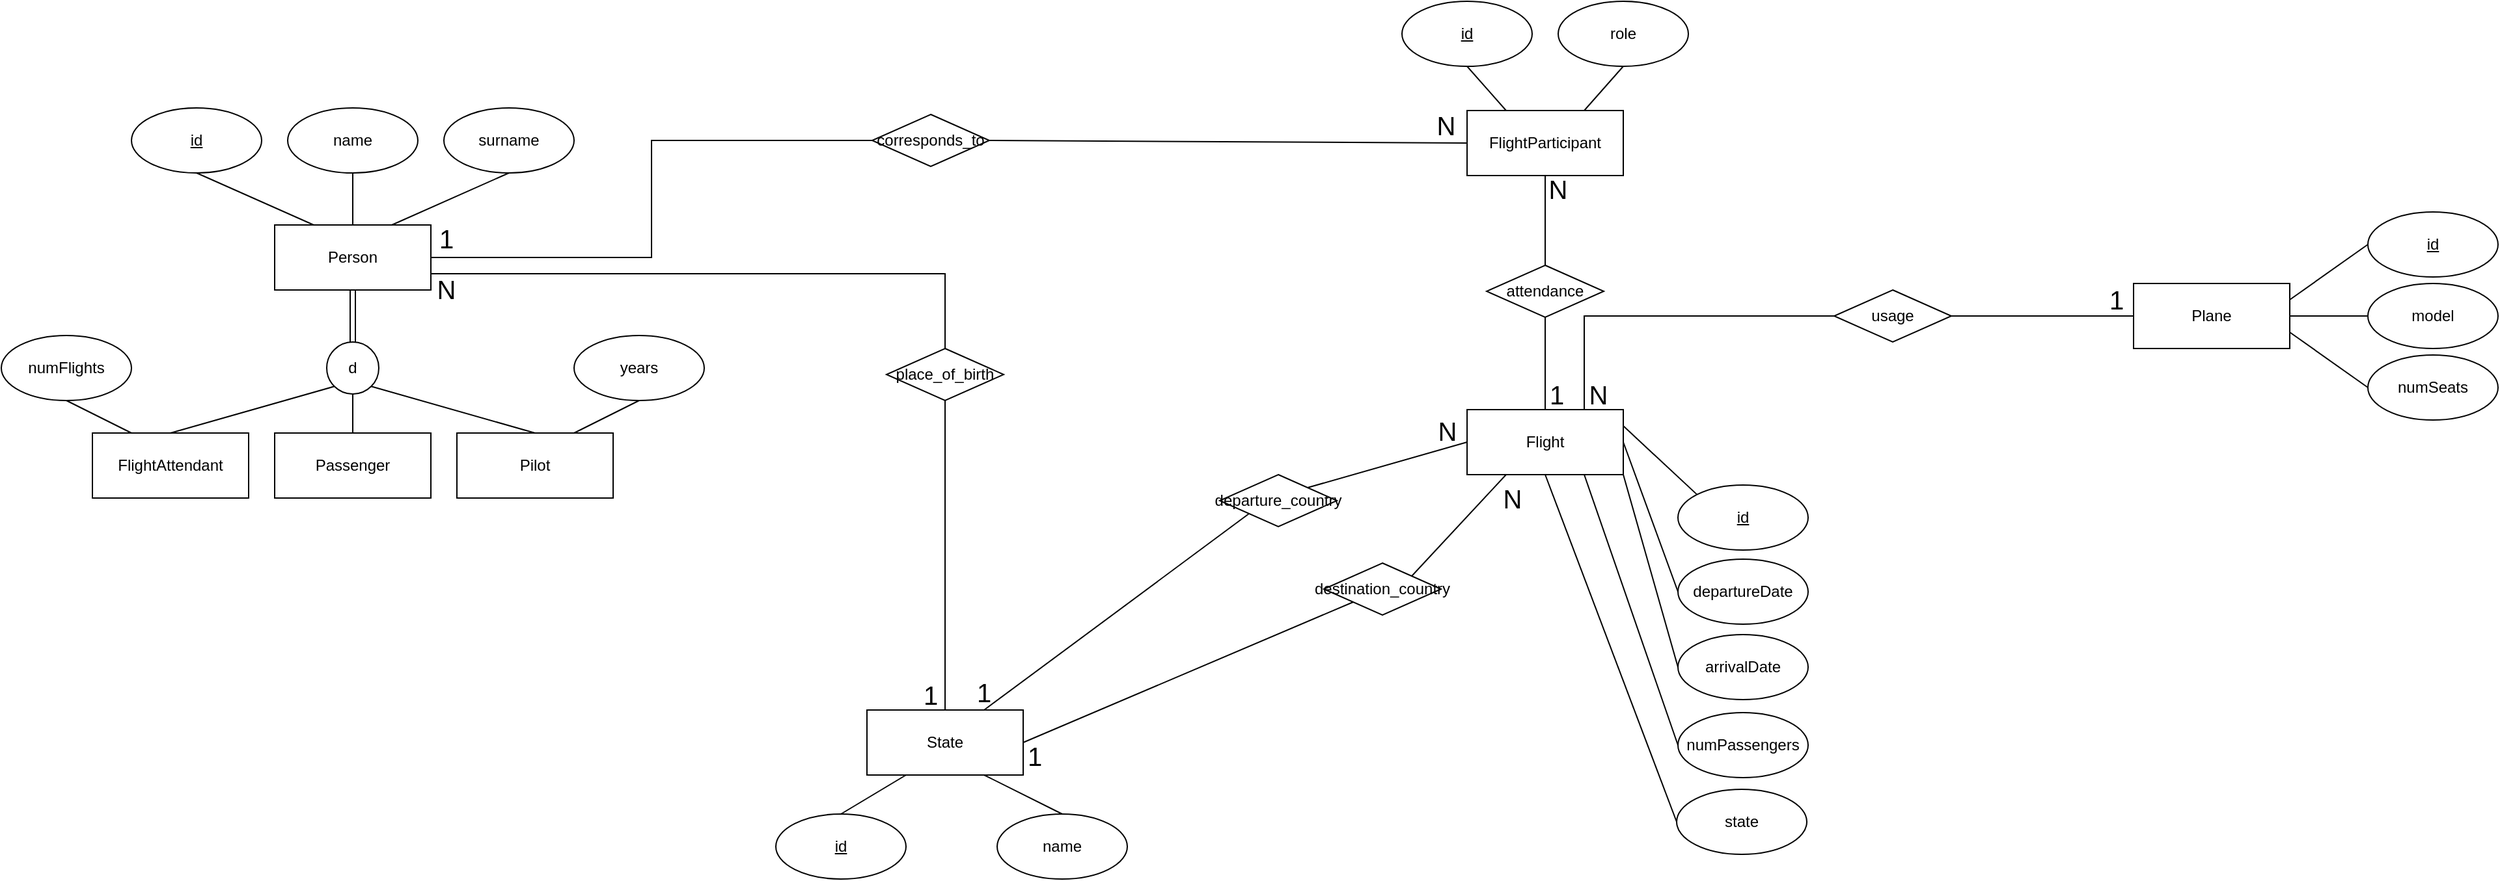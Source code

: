 <mxfile version="13.9.9" type="device"><diagram id="atEvzK4alZdg0fWnQQa2" name="Page-1"><mxGraphModel dx="1086" dy="1906" grid="1" gridSize="10" guides="1" tooltips="1" connect="1" arrows="1" fold="1" page="1" pageScale="1" pageWidth="850" pageHeight="1100" math="0" shadow="0"><root><mxCell id="0"/><mxCell id="1" parent="0"/><mxCell id="8_6xhvDG8jxJTICkIZWx-15" style="edgeStyle=none;rounded=0;orthogonalLoop=1;jettySize=auto;html=1;exitX=0.25;exitY=0;exitDx=0;exitDy=0;entryX=0.5;entryY=1;entryDx=0;entryDy=0;endArrow=none;endFill=0;" parent="1" source="8_6xhvDG8jxJTICkIZWx-2" target="8_6xhvDG8jxJTICkIZWx-4" edge="1"><mxGeometry relative="1" as="geometry"/></mxCell><mxCell id="8_6xhvDG8jxJTICkIZWx-16" style="edgeStyle=none;rounded=0;orthogonalLoop=1;jettySize=auto;html=1;exitX=0.5;exitY=0;exitDx=0;exitDy=0;entryX=0.5;entryY=1;entryDx=0;entryDy=0;endArrow=none;endFill=0;" parent="1" source="8_6xhvDG8jxJTICkIZWx-2" target="8_6xhvDG8jxJTICkIZWx-6" edge="1"><mxGeometry relative="1" as="geometry"/></mxCell><mxCell id="8_6xhvDG8jxJTICkIZWx-17" style="edgeStyle=none;rounded=0;orthogonalLoop=1;jettySize=auto;html=1;exitX=0.75;exitY=0;exitDx=0;exitDy=0;entryX=0.5;entryY=1;entryDx=0;entryDy=0;endArrow=none;endFill=0;" parent="1" source="8_6xhvDG8jxJTICkIZWx-2" target="8_6xhvDG8jxJTICkIZWx-7" edge="1"><mxGeometry relative="1" as="geometry"/></mxCell><mxCell id="8_6xhvDG8jxJTICkIZWx-19" style="edgeStyle=none;rounded=0;orthogonalLoop=1;jettySize=auto;html=1;exitX=0.5;exitY=1;exitDx=0;exitDy=0;entryX=0.5;entryY=0;entryDx=0;entryDy=0;endArrow=none;endFill=0;shape=link;" parent="1" source="8_6xhvDG8jxJTICkIZWx-2" target="8_6xhvDG8jxJTICkIZWx-18" edge="1"><mxGeometry relative="1" as="geometry"/></mxCell><mxCell id="8_6xhvDG8jxJTICkIZWx-39" style="edgeStyle=orthogonalEdgeStyle;rounded=0;orthogonalLoop=1;jettySize=auto;html=1;exitX=1;exitY=0.75;exitDx=0;exitDy=0;entryX=0.5;entryY=0;entryDx=0;entryDy=0;endArrow=none;endFill=0;fontSize=20;" parent="1" source="8_6xhvDG8jxJTICkIZWx-2" target="8_6xhvDG8jxJTICkIZWx-34" edge="1"><mxGeometry relative="1" as="geometry"/></mxCell><mxCell id="8_6xhvDG8jxJTICkIZWx-49" style="edgeStyle=orthogonalEdgeStyle;rounded=0;orthogonalLoop=1;jettySize=auto;html=1;exitX=1;exitY=0.5;exitDx=0;exitDy=0;entryX=0;entryY=0.5;entryDx=0;entryDy=0;endArrow=none;endFill=0;fontSize=20;" parent="1" source="8_6xhvDG8jxJTICkIZWx-2" target="8_6xhvDG8jxJTICkIZWx-48" edge="1"><mxGeometry relative="1" as="geometry"/></mxCell><mxCell id="8_6xhvDG8jxJTICkIZWx-2" value="Person" style="rounded=0;whiteSpace=wrap;html=1;" parent="1" vertex="1"><mxGeometry x="372" y="130" width="120" height="50" as="geometry"/></mxCell><mxCell id="8_6xhvDG8jxJTICkIZWx-4" value="id" style="ellipse;whiteSpace=wrap;html=1;fontStyle=4" parent="1" vertex="1"><mxGeometry x="262" y="40" width="100" height="50" as="geometry"/></mxCell><mxCell id="8_6xhvDG8jxJTICkIZWx-6" value="name" style="ellipse;whiteSpace=wrap;html=1;fontStyle=0" parent="1" vertex="1"><mxGeometry x="382" y="40" width="100" height="50" as="geometry"/></mxCell><mxCell id="8_6xhvDG8jxJTICkIZWx-7" value="surname" style="ellipse;whiteSpace=wrap;html=1;fontStyle=0" parent="1" vertex="1"><mxGeometry x="502" y="40" width="100" height="50" as="geometry"/></mxCell><mxCell id="8_6xhvDG8jxJTICkIZWx-35" style="edgeStyle=none;rounded=0;orthogonalLoop=1;jettySize=auto;html=1;exitX=0.5;exitY=0;exitDx=0;exitDy=0;entryX=0.5;entryY=1;entryDx=0;entryDy=0;endArrow=none;endFill=0;" parent="1" source="8_6xhvDG8jxJTICkIZWx-10" target="8_6xhvDG8jxJTICkIZWx-34" edge="1"><mxGeometry relative="1" as="geometry"/></mxCell><mxCell id="8_6xhvDG8jxJTICkIZWx-10" value="State" style="rounded=0;whiteSpace=wrap;html=1;" parent="1" vertex="1"><mxGeometry x="827" y="503" width="120" height="50" as="geometry"/></mxCell><mxCell id="8_6xhvDG8jxJTICkIZWx-30" style="edgeStyle=none;rounded=0;orthogonalLoop=1;jettySize=auto;html=1;exitX=0.5;exitY=0;exitDx=0;exitDy=0;entryX=0.25;entryY=1;entryDx=0;entryDy=0;endArrow=none;endFill=0;" parent="1" source="8_6xhvDG8jxJTICkIZWx-11" target="8_6xhvDG8jxJTICkIZWx-10" edge="1"><mxGeometry relative="1" as="geometry"/></mxCell><mxCell id="8_6xhvDG8jxJTICkIZWx-11" value="id" style="ellipse;whiteSpace=wrap;html=1;fontStyle=4" parent="1" vertex="1"><mxGeometry x="757" y="583" width="100" height="50" as="geometry"/></mxCell><mxCell id="8_6xhvDG8jxJTICkIZWx-32" style="edgeStyle=none;rounded=0;orthogonalLoop=1;jettySize=auto;html=1;exitX=0.5;exitY=0;exitDx=0;exitDy=0;entryX=0.75;entryY=1;entryDx=0;entryDy=0;endArrow=none;endFill=0;" parent="1" source="8_6xhvDG8jxJTICkIZWx-12" target="8_6xhvDG8jxJTICkIZWx-10" edge="1"><mxGeometry relative="1" as="geometry"/></mxCell><mxCell id="8_6xhvDG8jxJTICkIZWx-12" value="name" style="ellipse;whiteSpace=wrap;html=1;fontStyle=0" parent="1" vertex="1"><mxGeometry x="927" y="583" width="100" height="50" as="geometry"/></mxCell><mxCell id="8_6xhvDG8jxJTICkIZWx-23" style="edgeStyle=none;rounded=0;orthogonalLoop=1;jettySize=auto;html=1;exitX=0;exitY=1;exitDx=0;exitDy=0;entryX=0.5;entryY=0;entryDx=0;entryDy=0;endArrow=none;endFill=0;" parent="1" source="8_6xhvDG8jxJTICkIZWx-18" target="8_6xhvDG8jxJTICkIZWx-20" edge="1"><mxGeometry relative="1" as="geometry"/></mxCell><mxCell id="8_6xhvDG8jxJTICkIZWx-24" style="edgeStyle=none;rounded=0;orthogonalLoop=1;jettySize=auto;html=1;exitX=0.5;exitY=1;exitDx=0;exitDy=0;entryX=0.5;entryY=0;entryDx=0;entryDy=0;endArrow=none;endFill=0;" parent="1" source="8_6xhvDG8jxJTICkIZWx-18" target="8_6xhvDG8jxJTICkIZWx-21" edge="1"><mxGeometry relative="1" as="geometry"/></mxCell><mxCell id="8_6xhvDG8jxJTICkIZWx-25" style="edgeStyle=none;rounded=0;orthogonalLoop=1;jettySize=auto;html=1;exitX=1;exitY=1;exitDx=0;exitDy=0;entryX=0.5;entryY=0;entryDx=0;entryDy=0;endArrow=none;endFill=0;" parent="1" source="8_6xhvDG8jxJTICkIZWx-18" target="8_6xhvDG8jxJTICkIZWx-22" edge="1"><mxGeometry relative="1" as="geometry"/></mxCell><mxCell id="8_6xhvDG8jxJTICkIZWx-18" value="d" style="ellipse;whiteSpace=wrap;html=1;aspect=fixed;" parent="1" vertex="1"><mxGeometry x="412" y="220" width="40" height="40" as="geometry"/></mxCell><mxCell id="8_6xhvDG8jxJTICkIZWx-29" style="edgeStyle=none;rounded=0;orthogonalLoop=1;jettySize=auto;html=1;exitX=0.25;exitY=0;exitDx=0;exitDy=0;entryX=0.5;entryY=1;entryDx=0;entryDy=0;endArrow=none;endFill=0;" parent="1" source="8_6xhvDG8jxJTICkIZWx-20" target="8_6xhvDG8jxJTICkIZWx-28" edge="1"><mxGeometry relative="1" as="geometry"/></mxCell><mxCell id="8_6xhvDG8jxJTICkIZWx-20" value="FlightAttendant" style="rounded=0;whiteSpace=wrap;html=1;" parent="1" vertex="1"><mxGeometry x="232" y="290" width="120" height="50" as="geometry"/></mxCell><mxCell id="8_6xhvDG8jxJTICkIZWx-21" value="Passenger" style="rounded=0;whiteSpace=wrap;html=1;" parent="1" vertex="1"><mxGeometry x="372" y="290" width="120" height="50" as="geometry"/></mxCell><mxCell id="8_6xhvDG8jxJTICkIZWx-27" style="edgeStyle=none;rounded=0;orthogonalLoop=1;jettySize=auto;html=1;exitX=0.75;exitY=0;exitDx=0;exitDy=0;entryX=0.5;entryY=1;entryDx=0;entryDy=0;endArrow=none;endFill=0;" parent="1" source="8_6xhvDG8jxJTICkIZWx-22" target="8_6xhvDG8jxJTICkIZWx-26" edge="1"><mxGeometry relative="1" as="geometry"/></mxCell><mxCell id="8_6xhvDG8jxJTICkIZWx-22" value="Pilot" style="rounded=0;whiteSpace=wrap;html=1;" parent="1" vertex="1"><mxGeometry x="512" y="290" width="120" height="50" as="geometry"/></mxCell><mxCell id="8_6xhvDG8jxJTICkIZWx-26" value="years" style="ellipse;whiteSpace=wrap;html=1;fontStyle=0" parent="1" vertex="1"><mxGeometry x="602" y="215" width="100" height="50" as="geometry"/></mxCell><mxCell id="8_6xhvDG8jxJTICkIZWx-28" value="numFlights" style="ellipse;whiteSpace=wrap;html=1;fontStyle=0" parent="1" vertex="1"><mxGeometry x="162" y="215" width="100" height="50" as="geometry"/></mxCell><mxCell id="8_6xhvDG8jxJTICkIZWx-34" value="place_of_birth" style="rhombus;whiteSpace=wrap;html=1;" parent="1" vertex="1"><mxGeometry x="842" y="225" width="90" height="40" as="geometry"/></mxCell><mxCell id="8_6xhvDG8jxJTICkIZWx-37" value="1" style="text;html=1;strokeColor=none;fillColor=none;align=center;verticalAlign=middle;whiteSpace=wrap;rounded=0;fontSize=20;" parent="1" vertex="1"><mxGeometry x="856" y="481" width="40" height="20" as="geometry"/></mxCell><mxCell id="8_6xhvDG8jxJTICkIZWx-38" value="N" style="text;html=1;strokeColor=none;fillColor=none;align=center;verticalAlign=middle;whiteSpace=wrap;rounded=0;fontSize=20;" parent="1" vertex="1"><mxGeometry x="484" y="169" width="40" height="20" as="geometry"/></mxCell><mxCell id="8_6xhvDG8jxJTICkIZWx-46" style="rounded=0;orthogonalLoop=1;jettySize=auto;html=1;exitX=0.25;exitY=0;exitDx=0;exitDy=0;entryX=0.5;entryY=1;entryDx=0;entryDy=0;endArrow=none;endFill=0;fontSize=20;" parent="1" source="8_6xhvDG8jxJTICkIZWx-41" target="8_6xhvDG8jxJTICkIZWx-44" edge="1"><mxGeometry relative="1" as="geometry"/></mxCell><mxCell id="8_6xhvDG8jxJTICkIZWx-47" style="edgeStyle=none;rounded=0;orthogonalLoop=1;jettySize=auto;html=1;exitX=0.75;exitY=0;exitDx=0;exitDy=0;entryX=0.5;entryY=1;entryDx=0;entryDy=0;endArrow=none;endFill=0;fontSize=20;" parent="1" source="8_6xhvDG8jxJTICkIZWx-41" target="8_6xhvDG8jxJTICkIZWx-45" edge="1"><mxGeometry relative="1" as="geometry"/></mxCell><mxCell id="8_6xhvDG8jxJTICkIZWx-54" style="edgeStyle=orthogonalEdgeStyle;rounded=0;orthogonalLoop=1;jettySize=auto;html=1;exitX=0.5;exitY=1;exitDx=0;exitDy=0;entryX=0.5;entryY=0;entryDx=0;entryDy=0;endArrow=none;endFill=0;fontSize=20;" parent="1" source="8_6xhvDG8jxJTICkIZWx-41" target="8_6xhvDG8jxJTICkIZWx-53" edge="1"><mxGeometry relative="1" as="geometry"/></mxCell><mxCell id="8_6xhvDG8jxJTICkIZWx-41" value="FlightParticipant" style="rounded=0;whiteSpace=wrap;html=1;" parent="1" vertex="1"><mxGeometry x="1288" y="42" width="120" height="50" as="geometry"/></mxCell><mxCell id="8_6xhvDG8jxJTICkIZWx-62" style="rounded=0;orthogonalLoop=1;jettySize=auto;html=1;exitX=0;exitY=0.5;exitDx=0;exitDy=0;entryX=1;entryY=0;entryDx=0;entryDy=0;endArrow=none;endFill=0;fontSize=20;" parent="1" source="8_6xhvDG8jxJTICkIZWx-42" target="8_6xhvDG8jxJTICkIZWx-60" edge="1"><mxGeometry relative="1" as="geometry"/></mxCell><mxCell id="8_6xhvDG8jxJTICkIZWx-63" style="edgeStyle=none;rounded=0;orthogonalLoop=1;jettySize=auto;html=1;exitX=0.25;exitY=1;exitDx=0;exitDy=0;entryX=1;entryY=0;entryDx=0;entryDy=0;endArrow=none;endFill=0;fontSize=20;" parent="1" source="8_6xhvDG8jxJTICkIZWx-42" target="8_6xhvDG8jxJTICkIZWx-61" edge="1"><mxGeometry relative="1" as="geometry"/></mxCell><mxCell id="8_6xhvDG8jxJTICkIZWx-78" style="edgeStyle=none;rounded=0;orthogonalLoop=1;jettySize=auto;html=1;exitX=1;exitY=0.25;exitDx=0;exitDy=0;entryX=0;entryY=0;entryDx=0;entryDy=0;endArrow=none;endFill=0;fontSize=20;" parent="1" source="8_6xhvDG8jxJTICkIZWx-42" target="8_6xhvDG8jxJTICkIZWx-72" edge="1"><mxGeometry relative="1" as="geometry"/></mxCell><mxCell id="8_6xhvDG8jxJTICkIZWx-79" style="edgeStyle=none;rounded=0;orthogonalLoop=1;jettySize=auto;html=1;exitX=1;exitY=0.5;exitDx=0;exitDy=0;entryX=0;entryY=0.5;entryDx=0;entryDy=0;endArrow=none;endFill=0;fontSize=20;" parent="1" source="8_6xhvDG8jxJTICkIZWx-42" target="8_6xhvDG8jxJTICkIZWx-73" edge="1"><mxGeometry relative="1" as="geometry"/></mxCell><mxCell id="8_6xhvDG8jxJTICkIZWx-80" style="edgeStyle=none;rounded=0;orthogonalLoop=1;jettySize=auto;html=1;exitX=1;exitY=1;exitDx=0;exitDy=0;entryX=0;entryY=0.5;entryDx=0;entryDy=0;endArrow=none;endFill=0;fontSize=20;" parent="1" source="8_6xhvDG8jxJTICkIZWx-42" target="8_6xhvDG8jxJTICkIZWx-74" edge="1"><mxGeometry relative="1" as="geometry"/></mxCell><mxCell id="8_6xhvDG8jxJTICkIZWx-81" style="edgeStyle=none;rounded=0;orthogonalLoop=1;jettySize=auto;html=1;exitX=0.75;exitY=1;exitDx=0;exitDy=0;entryX=0;entryY=0.5;entryDx=0;entryDy=0;endArrow=none;endFill=0;fontSize=20;" parent="1" source="8_6xhvDG8jxJTICkIZWx-42" target="8_6xhvDG8jxJTICkIZWx-75" edge="1"><mxGeometry relative="1" as="geometry"/></mxCell><mxCell id="8_6xhvDG8jxJTICkIZWx-82" style="edgeStyle=none;rounded=0;orthogonalLoop=1;jettySize=auto;html=1;exitX=0.5;exitY=1;exitDx=0;exitDy=0;entryX=0;entryY=0.5;entryDx=0;entryDy=0;endArrow=none;endFill=0;fontSize=20;" parent="1" source="8_6xhvDG8jxJTICkIZWx-42" target="8_6xhvDG8jxJTICkIZWx-76" edge="1"><mxGeometry relative="1" as="geometry"/></mxCell><mxCell id="8_6xhvDG8jxJTICkIZWx-84" style="edgeStyle=orthogonalEdgeStyle;rounded=0;orthogonalLoop=1;jettySize=auto;html=1;exitX=0.75;exitY=0;exitDx=0;exitDy=0;entryX=0;entryY=0.5;entryDx=0;entryDy=0;endArrow=none;endFill=0;fontSize=20;" parent="1" source="8_6xhvDG8jxJTICkIZWx-42" target="8_6xhvDG8jxJTICkIZWx-83" edge="1"><mxGeometry relative="1" as="geometry"/></mxCell><mxCell id="8_6xhvDG8jxJTICkIZWx-42" value="Flight" style="rounded=0;whiteSpace=wrap;html=1;" parent="1" vertex="1"><mxGeometry x="1288" y="272" width="120" height="50" as="geometry"/></mxCell><mxCell id="8_6xhvDG8jxJTICkIZWx-90" style="rounded=0;orthogonalLoop=1;jettySize=auto;html=1;exitX=1;exitY=0.5;exitDx=0;exitDy=0;entryX=0;entryY=0.5;entryDx=0;entryDy=0;endArrow=none;endFill=0;fontSize=20;" parent="1" source="8_6xhvDG8jxJTICkIZWx-43" target="8_6xhvDG8jxJTICkIZWx-87" edge="1"><mxGeometry relative="1" as="geometry"/></mxCell><mxCell id="8_6xhvDG8jxJTICkIZWx-91" style="edgeStyle=none;rounded=0;orthogonalLoop=1;jettySize=auto;html=1;exitX=1;exitY=0.25;exitDx=0;exitDy=0;entryX=0;entryY=0.5;entryDx=0;entryDy=0;endArrow=none;endFill=0;fontSize=20;" parent="1" source="8_6xhvDG8jxJTICkIZWx-43" target="8_6xhvDG8jxJTICkIZWx-86" edge="1"><mxGeometry relative="1" as="geometry"/></mxCell><mxCell id="8_6xhvDG8jxJTICkIZWx-93" style="edgeStyle=none;rounded=0;orthogonalLoop=1;jettySize=auto;html=1;exitX=1;exitY=0.75;exitDx=0;exitDy=0;entryX=0;entryY=0.5;entryDx=0;entryDy=0;endArrow=none;endFill=0;fontSize=20;" parent="1" source="8_6xhvDG8jxJTICkIZWx-43" target="8_6xhvDG8jxJTICkIZWx-89" edge="1"><mxGeometry relative="1" as="geometry"/></mxCell><mxCell id="8_6xhvDG8jxJTICkIZWx-43" value="Plane" style="rounded=0;whiteSpace=wrap;html=1;" parent="1" vertex="1"><mxGeometry x="1800" y="175" width="120" height="50" as="geometry"/></mxCell><mxCell id="8_6xhvDG8jxJTICkIZWx-44" value="id" style="ellipse;whiteSpace=wrap;html=1;fontStyle=4" parent="1" vertex="1"><mxGeometry x="1238" y="-42" width="100" height="50" as="geometry"/></mxCell><mxCell id="8_6xhvDG8jxJTICkIZWx-45" value="role" style="ellipse;whiteSpace=wrap;html=1;fontStyle=0" parent="1" vertex="1"><mxGeometry x="1358" y="-42" width="100" height="50" as="geometry"/></mxCell><mxCell id="8_6xhvDG8jxJTICkIZWx-50" style="edgeStyle=none;rounded=0;orthogonalLoop=1;jettySize=auto;html=1;exitX=1;exitY=0.5;exitDx=0;exitDy=0;entryX=0;entryY=0.5;entryDx=0;entryDy=0;endArrow=none;endFill=0;fontSize=20;" parent="1" source="8_6xhvDG8jxJTICkIZWx-48" target="8_6xhvDG8jxJTICkIZWx-41" edge="1"><mxGeometry relative="1" as="geometry"/></mxCell><mxCell id="8_6xhvDG8jxJTICkIZWx-48" value="corresponds_to" style="rhombus;whiteSpace=wrap;html=1;" parent="1" vertex="1"><mxGeometry x="831" y="45" width="90" height="40" as="geometry"/></mxCell><mxCell id="8_6xhvDG8jxJTICkIZWx-51" value="1" style="text;html=1;strokeColor=none;fillColor=none;align=center;verticalAlign=middle;whiteSpace=wrap;rounded=0;fontSize=20;" parent="1" vertex="1"><mxGeometry x="484" y="130" width="40" height="20" as="geometry"/></mxCell><mxCell id="8_6xhvDG8jxJTICkIZWx-52" value="N" style="text;html=1;strokeColor=none;fillColor=none;align=center;verticalAlign=middle;whiteSpace=wrap;rounded=0;fontSize=20;" parent="1" vertex="1"><mxGeometry x="1252" y="43" width="40" height="20" as="geometry"/></mxCell><mxCell id="8_6xhvDG8jxJTICkIZWx-55" style="edgeStyle=orthogonalEdgeStyle;rounded=0;orthogonalLoop=1;jettySize=auto;html=1;exitX=0.5;exitY=1;exitDx=0;exitDy=0;entryX=0.5;entryY=0;entryDx=0;entryDy=0;endArrow=none;endFill=0;fontSize=20;" parent="1" source="8_6xhvDG8jxJTICkIZWx-53" target="8_6xhvDG8jxJTICkIZWx-42" edge="1"><mxGeometry relative="1" as="geometry"/></mxCell><mxCell id="8_6xhvDG8jxJTICkIZWx-53" value="attendance" style="rhombus;whiteSpace=wrap;html=1;" parent="1" vertex="1"><mxGeometry x="1303" y="161" width="90" height="40" as="geometry"/></mxCell><mxCell id="8_6xhvDG8jxJTICkIZWx-56" value="1" style="text;html=1;strokeColor=none;fillColor=none;align=center;verticalAlign=middle;whiteSpace=wrap;rounded=0;fontSize=20;" parent="1" vertex="1"><mxGeometry x="1337" y="250" width="40" height="20" as="geometry"/></mxCell><mxCell id="8_6xhvDG8jxJTICkIZWx-57" value="N" style="text;html=1;strokeColor=none;fillColor=none;align=center;verticalAlign=middle;whiteSpace=wrap;rounded=0;fontSize=20;" parent="1" vertex="1"><mxGeometry x="1338" y="92" width="40" height="20" as="geometry"/></mxCell><mxCell id="8_6xhvDG8jxJTICkIZWx-65" style="edgeStyle=none;rounded=0;orthogonalLoop=1;jettySize=auto;html=1;exitX=0;exitY=1;exitDx=0;exitDy=0;entryX=0.75;entryY=0;entryDx=0;entryDy=0;endArrow=none;endFill=0;fontSize=20;" parent="1" source="8_6xhvDG8jxJTICkIZWx-60" target="8_6xhvDG8jxJTICkIZWx-10" edge="1"><mxGeometry relative="1" as="geometry"/></mxCell><mxCell id="8_6xhvDG8jxJTICkIZWx-60" value="departure_country" style="rhombus;whiteSpace=wrap;html=1;" parent="1" vertex="1"><mxGeometry x="1098" y="322" width="90" height="40" as="geometry"/></mxCell><mxCell id="8_6xhvDG8jxJTICkIZWx-64" style="edgeStyle=none;rounded=0;orthogonalLoop=1;jettySize=auto;html=1;exitX=0;exitY=1;exitDx=0;exitDy=0;entryX=1;entryY=0.5;entryDx=0;entryDy=0;endArrow=none;endFill=0;fontSize=20;" parent="1" source="8_6xhvDG8jxJTICkIZWx-61" target="8_6xhvDG8jxJTICkIZWx-10" edge="1"><mxGeometry relative="1" as="geometry"/></mxCell><mxCell id="8_6xhvDG8jxJTICkIZWx-61" value="destination_country" style="rhombus;whiteSpace=wrap;html=1;" parent="1" vertex="1"><mxGeometry x="1178" y="390" width="90" height="40" as="geometry"/></mxCell><mxCell id="8_6xhvDG8jxJTICkIZWx-66" value="1" style="text;html=1;strokeColor=none;fillColor=none;align=center;verticalAlign=middle;whiteSpace=wrap;rounded=0;fontSize=20;" parent="1" vertex="1"><mxGeometry x="897" y="479" width="40" height="20" as="geometry"/></mxCell><mxCell id="8_6xhvDG8jxJTICkIZWx-67" value="N" style="text;html=1;strokeColor=none;fillColor=none;align=center;verticalAlign=middle;whiteSpace=wrap;rounded=0;fontSize=20;" parent="1" vertex="1"><mxGeometry x="1253" y="278" width="40" height="20" as="geometry"/></mxCell><mxCell id="8_6xhvDG8jxJTICkIZWx-68" value="N" style="text;html=1;strokeColor=none;fillColor=none;align=center;verticalAlign=middle;whiteSpace=wrap;rounded=0;fontSize=20;" parent="1" vertex="1"><mxGeometry x="1303" y="330" width="40" height="20" as="geometry"/></mxCell><mxCell id="8_6xhvDG8jxJTICkIZWx-70" value="1" style="text;html=1;strokeColor=none;fillColor=none;align=center;verticalAlign=middle;whiteSpace=wrap;rounded=0;fontSize=20;" parent="1" vertex="1"><mxGeometry x="936" y="528" width="40" height="20" as="geometry"/></mxCell><mxCell id="8_6xhvDG8jxJTICkIZWx-72" value="id" style="ellipse;whiteSpace=wrap;html=1;fontStyle=4" parent="1" vertex="1"><mxGeometry x="1450" y="330" width="100" height="50" as="geometry"/></mxCell><mxCell id="8_6xhvDG8jxJTICkIZWx-73" value="departureDate" style="ellipse;whiteSpace=wrap;html=1;fontStyle=0" parent="1" vertex="1"><mxGeometry x="1450" y="387" width="100" height="50" as="geometry"/></mxCell><mxCell id="8_6xhvDG8jxJTICkIZWx-74" value="arrivalDate" style="ellipse;whiteSpace=wrap;html=1;fontStyle=0" parent="1" vertex="1"><mxGeometry x="1450" y="445" width="100" height="50" as="geometry"/></mxCell><mxCell id="8_6xhvDG8jxJTICkIZWx-75" value="numPassengers" style="ellipse;whiteSpace=wrap;html=1;fontStyle=0" parent="1" vertex="1"><mxGeometry x="1450" y="505" width="100" height="50" as="geometry"/></mxCell><mxCell id="8_6xhvDG8jxJTICkIZWx-76" value="state" style="ellipse;whiteSpace=wrap;html=1;fontStyle=0" parent="1" vertex="1"><mxGeometry x="1449" y="564" width="100" height="50" as="geometry"/></mxCell><mxCell id="8_6xhvDG8jxJTICkIZWx-85" style="edgeStyle=orthogonalEdgeStyle;rounded=0;orthogonalLoop=1;jettySize=auto;html=1;exitX=1;exitY=0.5;exitDx=0;exitDy=0;entryX=0;entryY=0.5;entryDx=0;entryDy=0;endArrow=none;endFill=0;fontSize=20;" parent="1" source="8_6xhvDG8jxJTICkIZWx-83" target="8_6xhvDG8jxJTICkIZWx-43" edge="1"><mxGeometry relative="1" as="geometry"/></mxCell><mxCell id="8_6xhvDG8jxJTICkIZWx-83" value="usage" style="rhombus;whiteSpace=wrap;html=1;" parent="1" vertex="1"><mxGeometry x="1570" y="180" width="90" height="40" as="geometry"/></mxCell><mxCell id="8_6xhvDG8jxJTICkIZWx-86" value="id" style="ellipse;whiteSpace=wrap;html=1;fontStyle=4" parent="1" vertex="1"><mxGeometry x="1980" y="120" width="100" height="50" as="geometry"/></mxCell><mxCell id="8_6xhvDG8jxJTICkIZWx-87" value="model" style="ellipse;whiteSpace=wrap;html=1;fontStyle=0" parent="1" vertex="1"><mxGeometry x="1980" y="175" width="100" height="50" as="geometry"/></mxCell><mxCell id="8_6xhvDG8jxJTICkIZWx-89" value="numSeats" style="ellipse;whiteSpace=wrap;html=1;fontStyle=0" parent="1" vertex="1"><mxGeometry x="1980" y="230" width="100" height="50" as="geometry"/></mxCell><mxCell id="8_6xhvDG8jxJTICkIZWx-94" value="1" style="text;html=1;strokeColor=none;fillColor=none;align=center;verticalAlign=middle;whiteSpace=wrap;rounded=0;fontSize=20;" parent="1" vertex="1"><mxGeometry x="1767" y="177" width="40" height="20" as="geometry"/></mxCell><mxCell id="8_6xhvDG8jxJTICkIZWx-95" value="N" style="text;html=1;strokeColor=none;fillColor=none;align=center;verticalAlign=middle;whiteSpace=wrap;rounded=0;fontSize=20;" parent="1" vertex="1"><mxGeometry x="1369" y="250" width="40" height="20" as="geometry"/></mxCell></root></mxGraphModel></diagram></mxfile>